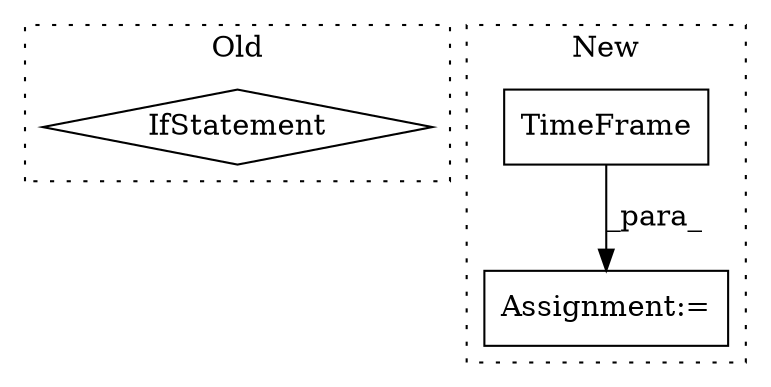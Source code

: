 digraph G {
subgraph cluster0 {
1 [label="IfStatement" a="25" s="17656,17673" l="4,2" shape="diamond"];
label = "Old";
style="dotted";
}
subgraph cluster1 {
2 [label="TimeFrame" a="32" s="17195" l="11" shape="box"];
3 [label="Assignment:=" a="7" s="17194" l="1" shape="box"];
label = "New";
style="dotted";
}
2 -> 3 [label="_para_"];
}